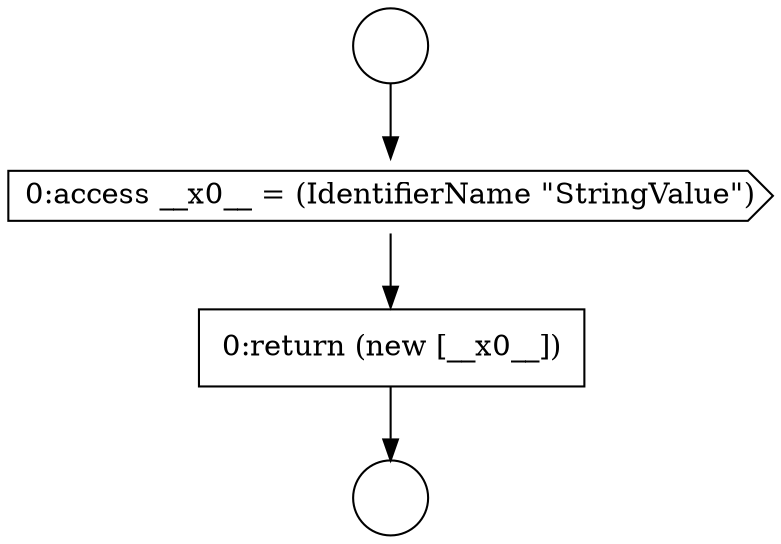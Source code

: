 digraph {
  node9744 [shape=circle label=" " color="black" fillcolor="white" style=filled]
  node9746 [shape=cds, label=<<font color="black">0:access __x0__ = (IdentifierName &quot;StringValue&quot;)</font>> color="black" fillcolor="white" style=filled]
  node9747 [shape=none, margin=0, label=<<font color="black">
    <table border="0" cellborder="1" cellspacing="0" cellpadding="10">
      <tr><td align="left">0:return (new [__x0__])</td></tr>
    </table>
  </font>> color="black" fillcolor="white" style=filled]
  node9745 [shape=circle label=" " color="black" fillcolor="white" style=filled]
  node9744 -> node9746 [ color="black"]
  node9746 -> node9747 [ color="black"]
  node9747 -> node9745 [ color="black"]
}
